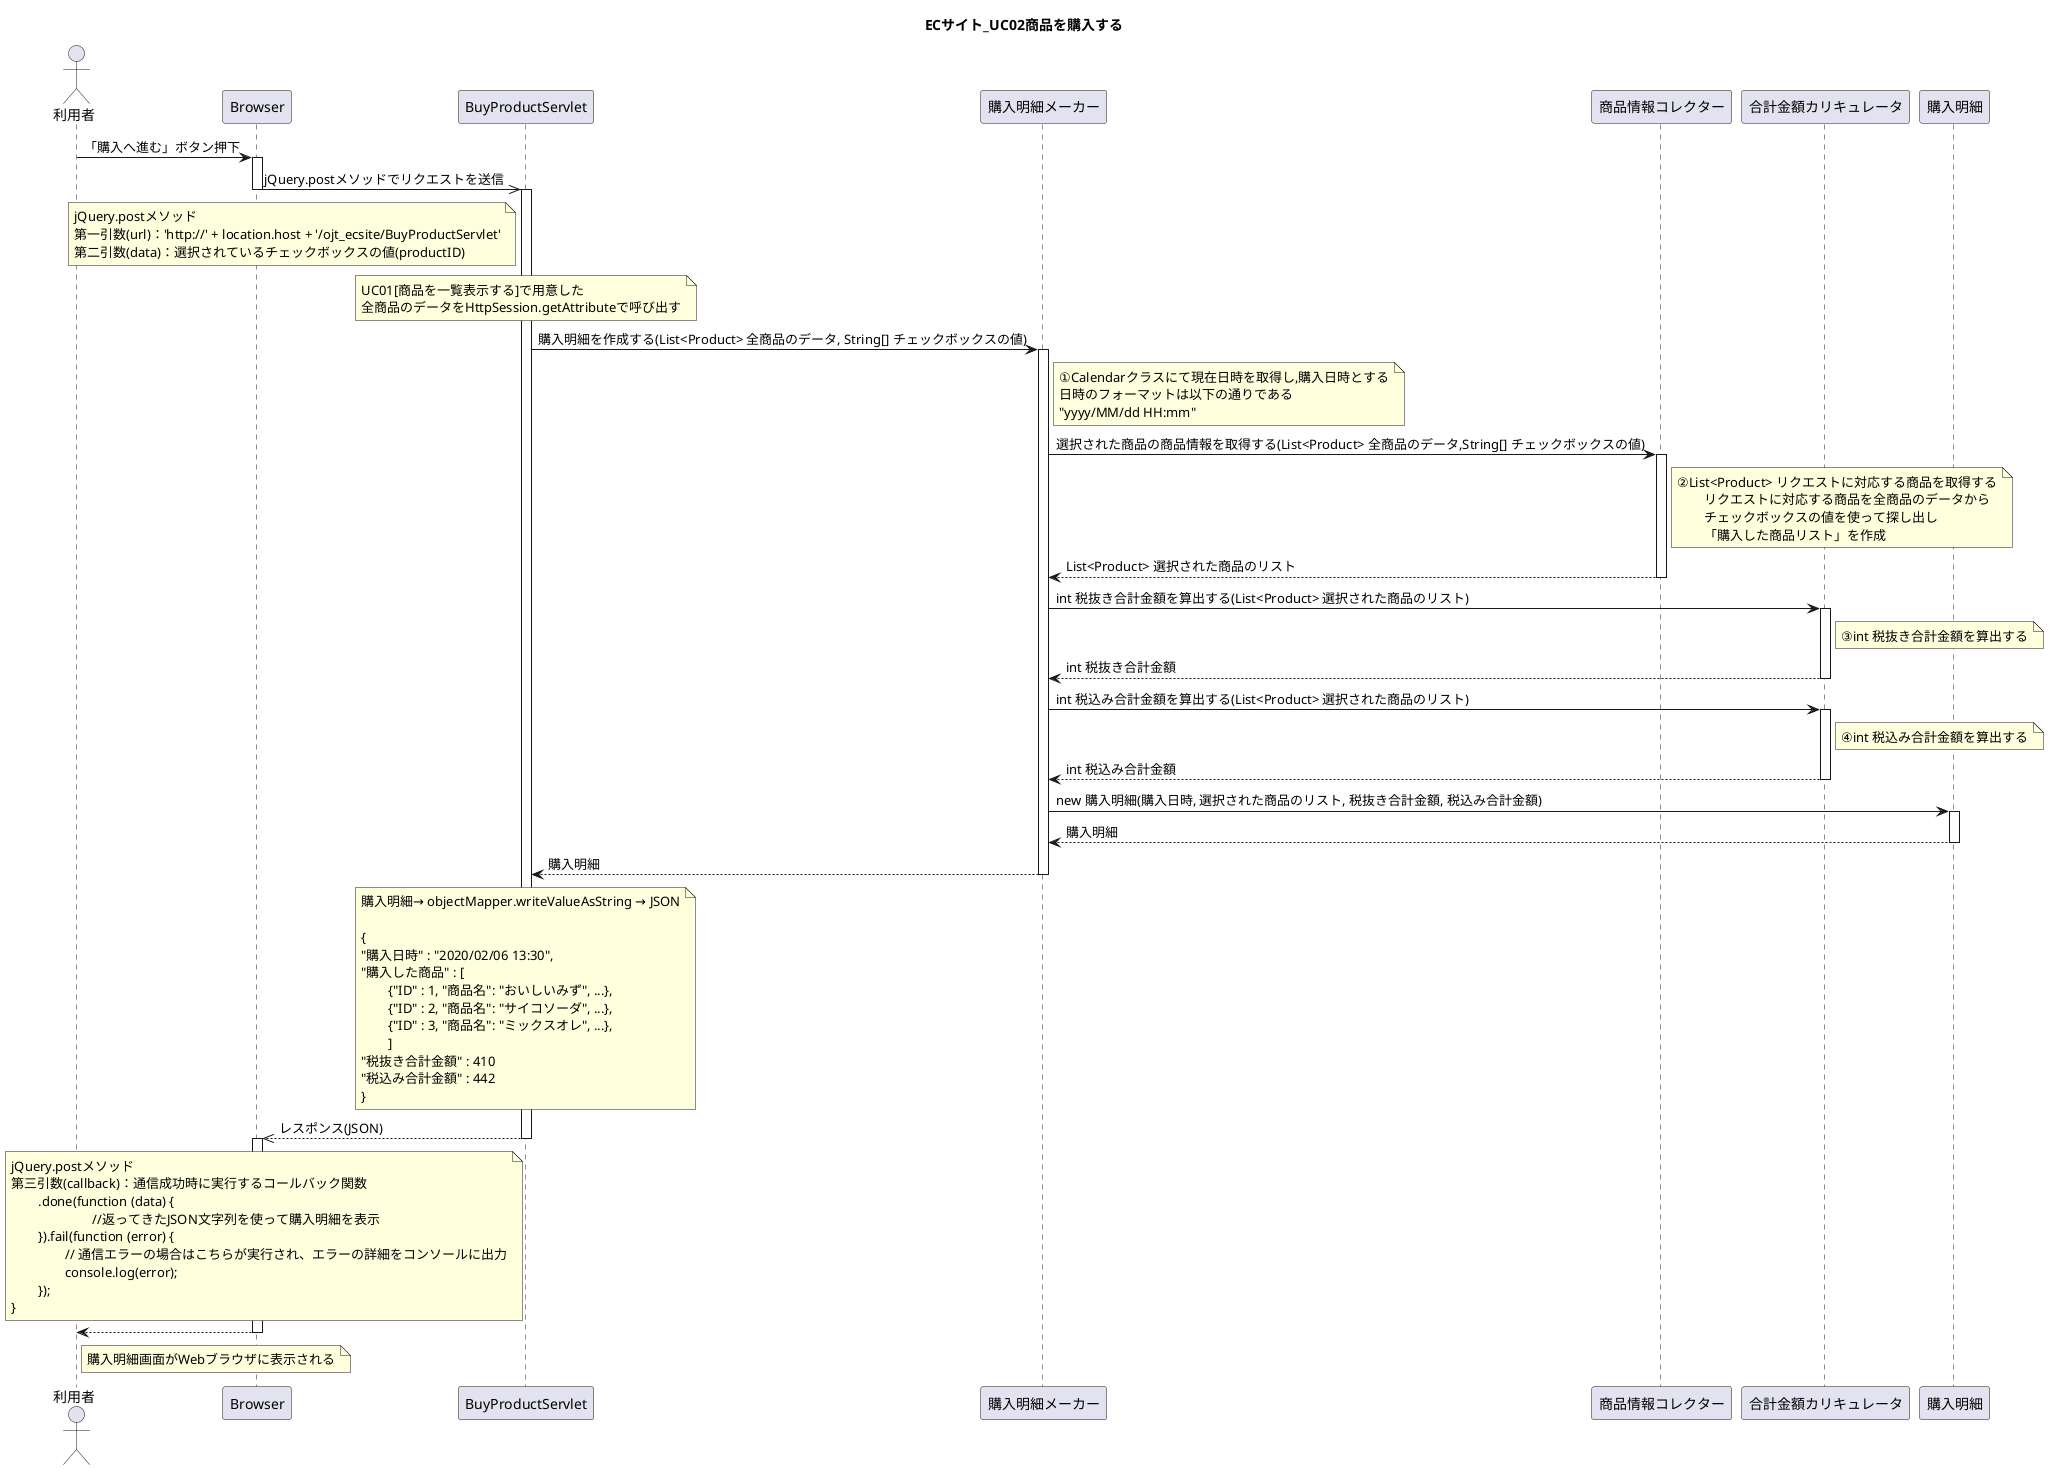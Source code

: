 @startuml
title ECサイト_UC02商品を購入する

actor 利用者

利用者 -> Browser : 「購入へ進む」ボタン押下
activate Browser

Browser ->> BuyProductServlet : jQuery.postメソッドでリクエストを送信
deactivate Browser
activate BuyProductServlet

	note left of BuyProductServlet
	jQuery.postメソッド
	第一引数(url)：'http://' + location.host + '/ojt_ecsite/BuyProductServlet'
	第二引数(data)：選択されているチェックボックスの値(productID)
	end note

	note over BuyProductServlet
	UC01[商品を一覧表示する]で用意した
	全商品のデータをHttpSession.getAttributeで呼び出す
	end note

BuyProductServlet -> 購入明細メーカー : 購入明細を作成する(List<Product> 全商品のデータ, String[] チェックボックスの値)
activate 購入明細メーカー

	note right of 購入明細メーカー
	①Calendarクラスにて現在日時を取得し,購入日時とする
	日時のフォーマットは以下の通りである
	"yyyy/MM/dd HH:mm"
	end note


購入明細メーカー -> 商品情報コレクター : 選択された商品の商品情報を取得する(List<Product> 全商品のデータ,String[] チェックボックスの値)
activate 商品情報コレクター
	note right of 商品情報コレクター
	②List<Product> リクエストに対応する商品を取得する
		リクエストに対応する商品を全商品のデータから
		チェックボックスの値を使って探し出し
		「購入した商品リスト」を作成
	end note
購入明細メーカー <-- 商品情報コレクター : List<Product> 選択された商品のリスト
deactivate 商品情報コレクター

購入明細メーカー -> 合計金額カリキュレータ : int 税抜き合計金額を算出する(List<Product> 選択された商品のリスト)
activate 合計金額カリキュレータ
	note right of 合計金額カリキュレータ
	③int 税抜き合計金額を算出する
	end note
購入明細メーカー <-- 合計金額カリキュレータ : int 税抜き合計金額
deactivate 合計金額カリキュレータ

購入明細メーカー -> 合計金額カリキュレータ : int 税込み合計金額を算出する(List<Product> 選択された商品のリスト)
activate 合計金額カリキュレータ
	note right of 合計金額カリキュレータ
	④int 税込み合計金額を算出する
	end note
購入明細メーカー <-- 合計金額カリキュレータ : int 税込み合計金額
deactivate 合計金額カリキュレータ


購入明細メーカー -> 購入明細 : new 購入明細(購入日時, 選択された商品のリスト, 税抜き合計金額, 税込み合計金額)
activate 購入明細
購入明細メーカー <-- 購入明細 : 購入明細
deactivate 購入明細

BuyProductServlet <-- 購入明細メーカー : 購入明細
deactivate 購入明細メーカー

	note over BuyProductServlet
	購入明細→ objectMapper.writeValueAsString → JSON

	{
	"購入日時" : "2020/02/06 13:30",
	"購入した商品" : [
		{"ID" : 1, "商品名": "おいしいみず", ...},
		{"ID" : 2, "商品名": "サイコソーダ", ...},
		{"ID" : 3, "商品名": "ミックスオレ", ...},
		]
	"税抜き合計金額" : 410
	"税込み合計金額" : 442
	}
	end note

Browser <<-- BuyProductServlet : レスポンス(JSON)
deactivate BuyProductServlet
activate Browser

	note left of BuyProductServlet
	jQuery.postメソッド
	第三引数(callback)：通信成功時に実行するコールバック関数
		.done(function (data) {
				//返ってきたJSON文字列を使って購入明細を表示
		}).fail(function (error) {
			// 通信エラーの場合はこちらが実行され、エラーの詳細をコンソールに出力
			console.log(error);
		});
	}
	end note


利用者 <-- Browser
	note right of 利用者
	購入明細画面がWebブラウザに表示される
	end note

deactivate Browser

@enduml
